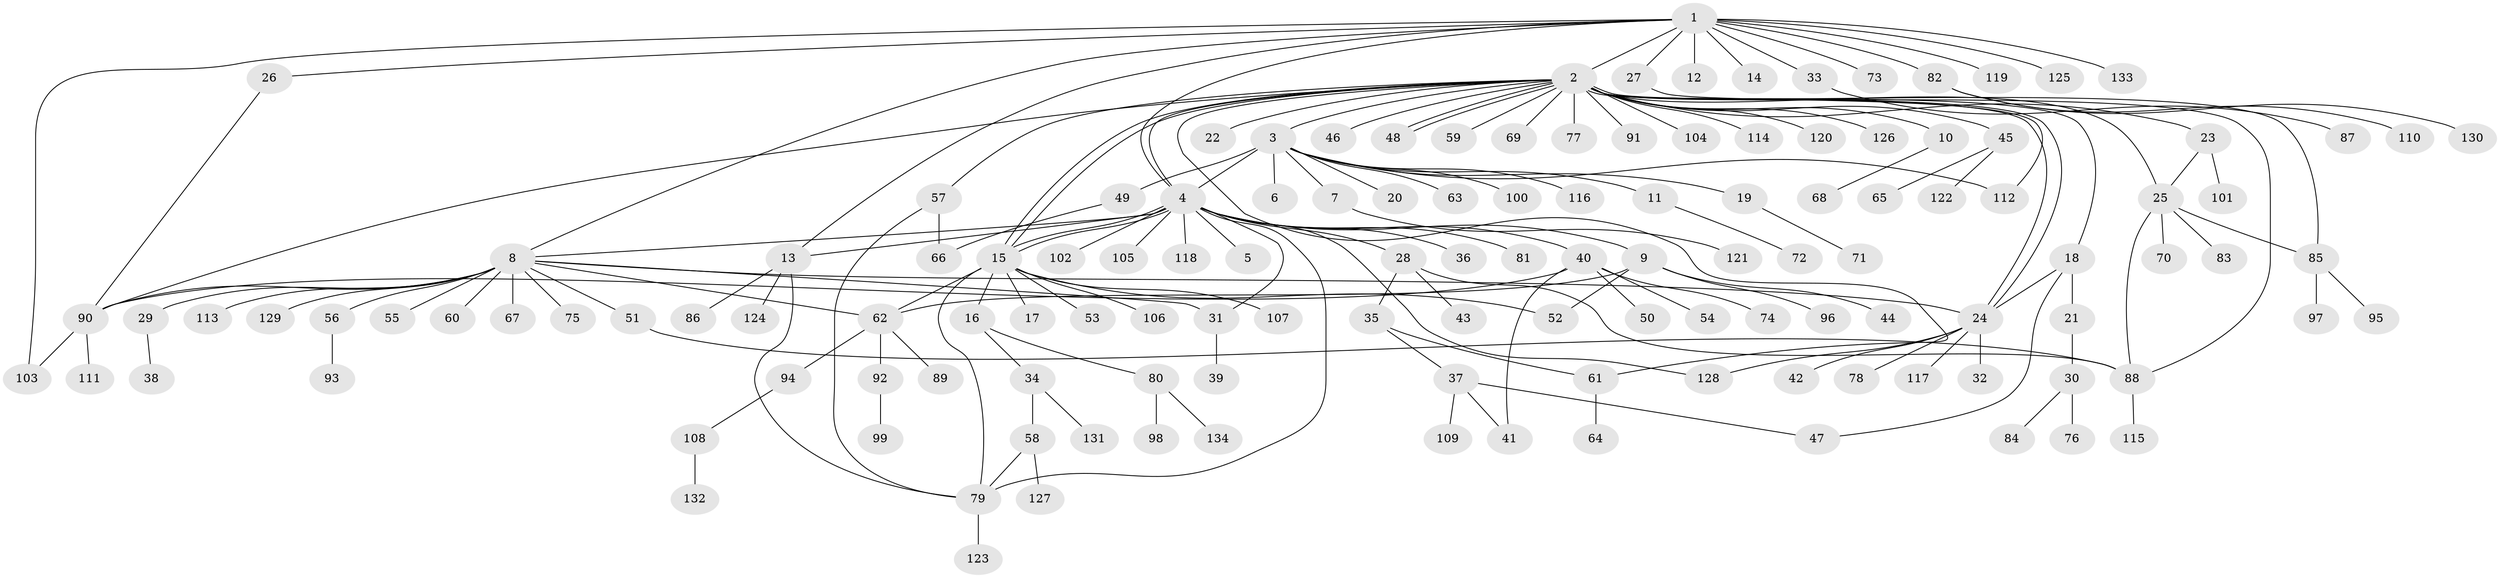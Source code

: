 // Generated by graph-tools (version 1.1) at 2025/14/03/09/25 04:14:23]
// undirected, 134 vertices, 167 edges
graph export_dot {
graph [start="1"]
  node [color=gray90,style=filled];
  1;
  2;
  3;
  4;
  5;
  6;
  7;
  8;
  9;
  10;
  11;
  12;
  13;
  14;
  15;
  16;
  17;
  18;
  19;
  20;
  21;
  22;
  23;
  24;
  25;
  26;
  27;
  28;
  29;
  30;
  31;
  32;
  33;
  34;
  35;
  36;
  37;
  38;
  39;
  40;
  41;
  42;
  43;
  44;
  45;
  46;
  47;
  48;
  49;
  50;
  51;
  52;
  53;
  54;
  55;
  56;
  57;
  58;
  59;
  60;
  61;
  62;
  63;
  64;
  65;
  66;
  67;
  68;
  69;
  70;
  71;
  72;
  73;
  74;
  75;
  76;
  77;
  78;
  79;
  80;
  81;
  82;
  83;
  84;
  85;
  86;
  87;
  88;
  89;
  90;
  91;
  92;
  93;
  94;
  95;
  96;
  97;
  98;
  99;
  100;
  101;
  102;
  103;
  104;
  105;
  106;
  107;
  108;
  109;
  110;
  111;
  112;
  113;
  114;
  115;
  116;
  117;
  118;
  119;
  120;
  121;
  122;
  123;
  124;
  125;
  126;
  127;
  128;
  129;
  130;
  131;
  132;
  133;
  134;
  1 -- 2;
  1 -- 4;
  1 -- 8;
  1 -- 12;
  1 -- 13;
  1 -- 14;
  1 -- 26;
  1 -- 27;
  1 -- 33;
  1 -- 73;
  1 -- 82;
  1 -- 103;
  1 -- 119;
  1 -- 125;
  1 -- 133;
  2 -- 3;
  2 -- 4;
  2 -- 10;
  2 -- 15;
  2 -- 15;
  2 -- 18;
  2 -- 22;
  2 -- 23;
  2 -- 24;
  2 -- 24;
  2 -- 25;
  2 -- 45;
  2 -- 46;
  2 -- 48;
  2 -- 48;
  2 -- 57;
  2 -- 59;
  2 -- 61;
  2 -- 69;
  2 -- 77;
  2 -- 85;
  2 -- 88;
  2 -- 90;
  2 -- 91;
  2 -- 104;
  2 -- 114;
  2 -- 120;
  2 -- 126;
  3 -- 4;
  3 -- 6;
  3 -- 7;
  3 -- 11;
  3 -- 19;
  3 -- 20;
  3 -- 49;
  3 -- 63;
  3 -- 100;
  3 -- 112;
  3 -- 116;
  4 -- 5;
  4 -- 8;
  4 -- 9;
  4 -- 13;
  4 -- 15;
  4 -- 15;
  4 -- 28;
  4 -- 31;
  4 -- 36;
  4 -- 40;
  4 -- 79;
  4 -- 81;
  4 -- 102;
  4 -- 105;
  4 -- 118;
  4 -- 128;
  7 -- 121;
  8 -- 24;
  8 -- 29;
  8 -- 31;
  8 -- 51;
  8 -- 55;
  8 -- 56;
  8 -- 60;
  8 -- 62;
  8 -- 67;
  8 -- 75;
  8 -- 90;
  8 -- 113;
  8 -- 129;
  9 -- 44;
  9 -- 52;
  9 -- 62;
  9 -- 96;
  10 -- 68;
  11 -- 72;
  13 -- 79;
  13 -- 86;
  13 -- 124;
  15 -- 16;
  15 -- 17;
  15 -- 52;
  15 -- 53;
  15 -- 62;
  15 -- 79;
  15 -- 106;
  15 -- 107;
  16 -- 34;
  16 -- 80;
  18 -- 21;
  18 -- 24;
  18 -- 47;
  19 -- 71;
  21 -- 30;
  23 -- 25;
  23 -- 101;
  24 -- 32;
  24 -- 42;
  24 -- 78;
  24 -- 117;
  24 -- 128;
  25 -- 70;
  25 -- 83;
  25 -- 85;
  25 -- 88;
  26 -- 90;
  27 -- 112;
  28 -- 35;
  28 -- 43;
  28 -- 88;
  29 -- 38;
  30 -- 76;
  30 -- 84;
  31 -- 39;
  33 -- 87;
  34 -- 58;
  34 -- 131;
  35 -- 37;
  35 -- 61;
  37 -- 41;
  37 -- 47;
  37 -- 109;
  40 -- 41;
  40 -- 50;
  40 -- 54;
  40 -- 74;
  40 -- 90;
  45 -- 65;
  45 -- 122;
  49 -- 66;
  51 -- 88;
  56 -- 93;
  57 -- 66;
  57 -- 79;
  58 -- 79;
  58 -- 127;
  61 -- 64;
  62 -- 89;
  62 -- 92;
  62 -- 94;
  79 -- 123;
  80 -- 98;
  80 -- 134;
  82 -- 110;
  82 -- 130;
  85 -- 95;
  85 -- 97;
  88 -- 115;
  90 -- 103;
  90 -- 111;
  92 -- 99;
  94 -- 108;
  108 -- 132;
}
